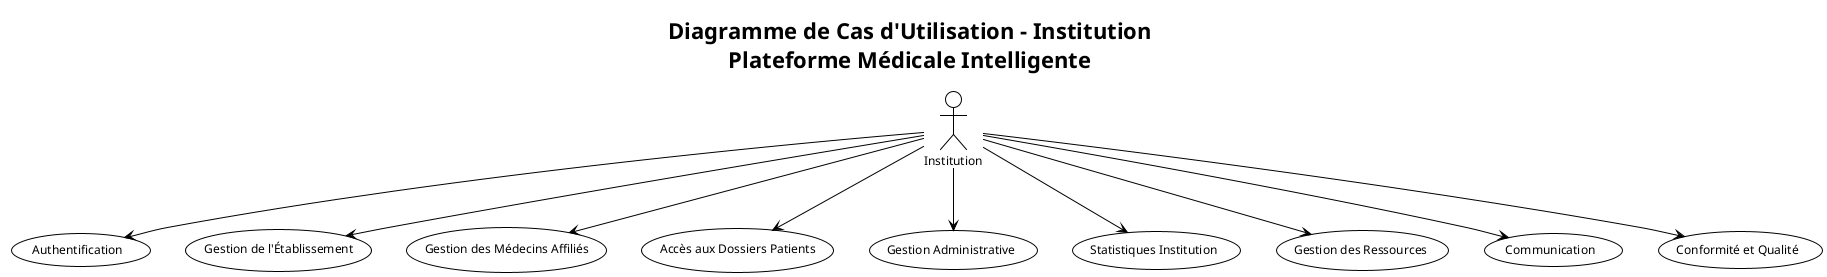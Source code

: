 @startuml Institution_UseCase_Diagram
!theme plain
skinparam usecase {
    BackgroundColor White
    BorderColor Black
    FontSize 12
}
skinparam actor {
    BackgroundColor White
    BorderColor Black
    FontSize 12
}
skinparam direction top to bottom

title Diagramme de Cas d'Utilisation - Institution\nPlateforme Médicale Intelligente

' Acteur principal
actor "Institution" as Institution

' Cas d'utilisation principaux
usecase "Authentification" as UC_Auth
usecase "Gestion de l'Établissement" as UC_EstablishmentManagement
usecase "Gestion des Médecins Affiliés" as UC_AffiliatedDoctors
usecase "Accès aux Dossiers Patients" as UC_PatientRecords
usecase "Gestion Administrative" as UC_AdministrativeManagement
usecase "Statistiques Institution" as UC_InstitutionStatistics
usecase "Gestion des Ressources" as UC_ResourceManagement
usecase "Communication" as UC_Communication
usecase "Conformité et Qualité" as UC_ComplianceQuality

' Relations
Institution --> UC_Auth
Institution --> UC_EstablishmentManagement
Institution --> UC_AffiliatedDoctors
Institution --> UC_PatientRecords
Institution --> UC_AdministrativeManagement
Institution --> UC_InstitutionStatistics
Institution --> UC_ResourceManagement
Institution --> UC_Communication
Institution --> UC_ComplianceQuality

@enduml 